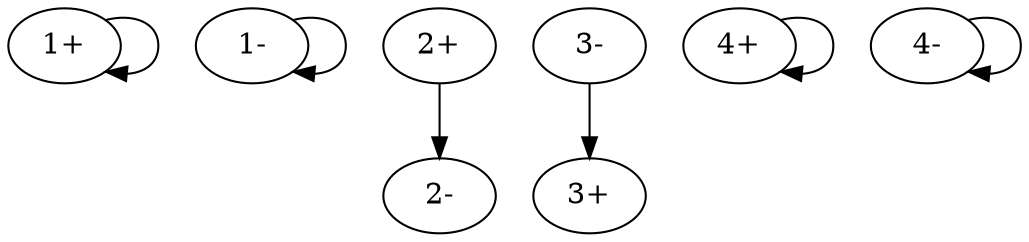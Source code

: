 digraph adj {
"1+" [l=3 C=0]
"1-" [l=3 C=0]
"2+" [l=3 C=0]
"2-" [l=3 C=0]
"3+" [l=3 C=0]
"3-" [l=3 C=0]
"4+" [l=3 C=0]
"4-" [l=3 C=0]
"1+" -> "1+" [d=-2]
"1-" -> "1-" [d=-2]
"2+" -> "2-" [d=-2]
"3-" -> "3+" [d=-2]
"4+" -> "4+" [d=-2]
"4-" -> "4-" [d=-2]
}

